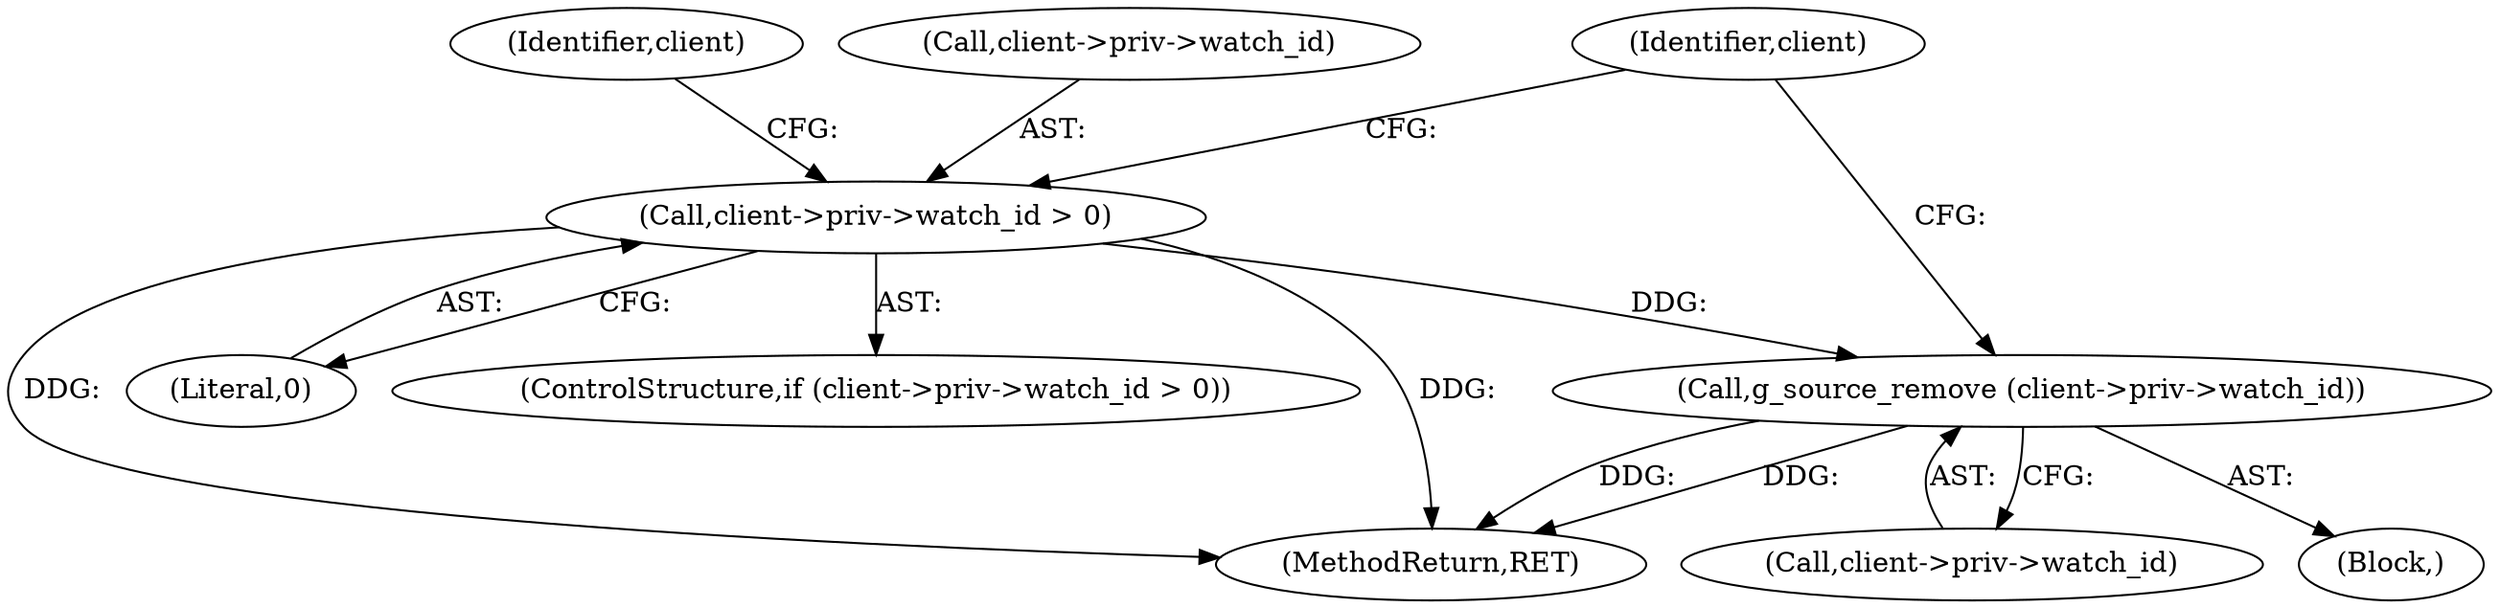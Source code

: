 digraph "0_gnome-session_b0dc999e0b45355314616321dbb6cb71e729fc9d_1@API" {
"1000112" [label="(Call,g_source_remove (client->priv->watch_id))"];
"1000104" [label="(Call,client->priv->watch_id > 0)"];
"1000104" [label="(Call,client->priv->watch_id > 0)"];
"1000110" [label="(Literal,0)"];
"1000103" [label="(ControlStructure,if (client->priv->watch_id > 0))"];
"1000111" [label="(Block,)"];
"1000170" [label="(MethodReturn,RET)"];
"1000122" [label="(Identifier,client)"];
"1000105" [label="(Call,client->priv->watch_id)"];
"1000115" [label="(Identifier,client)"];
"1000113" [label="(Call,client->priv->watch_id)"];
"1000112" [label="(Call,g_source_remove (client->priv->watch_id))"];
"1000112" -> "1000111"  [label="AST: "];
"1000112" -> "1000113"  [label="CFG: "];
"1000113" -> "1000112"  [label="AST: "];
"1000122" -> "1000112"  [label="CFG: "];
"1000112" -> "1000170"  [label="DDG: "];
"1000112" -> "1000170"  [label="DDG: "];
"1000104" -> "1000112"  [label="DDG: "];
"1000104" -> "1000103"  [label="AST: "];
"1000104" -> "1000110"  [label="CFG: "];
"1000105" -> "1000104"  [label="AST: "];
"1000110" -> "1000104"  [label="AST: "];
"1000115" -> "1000104"  [label="CFG: "];
"1000122" -> "1000104"  [label="CFG: "];
"1000104" -> "1000170"  [label="DDG: "];
"1000104" -> "1000170"  [label="DDG: "];
}
